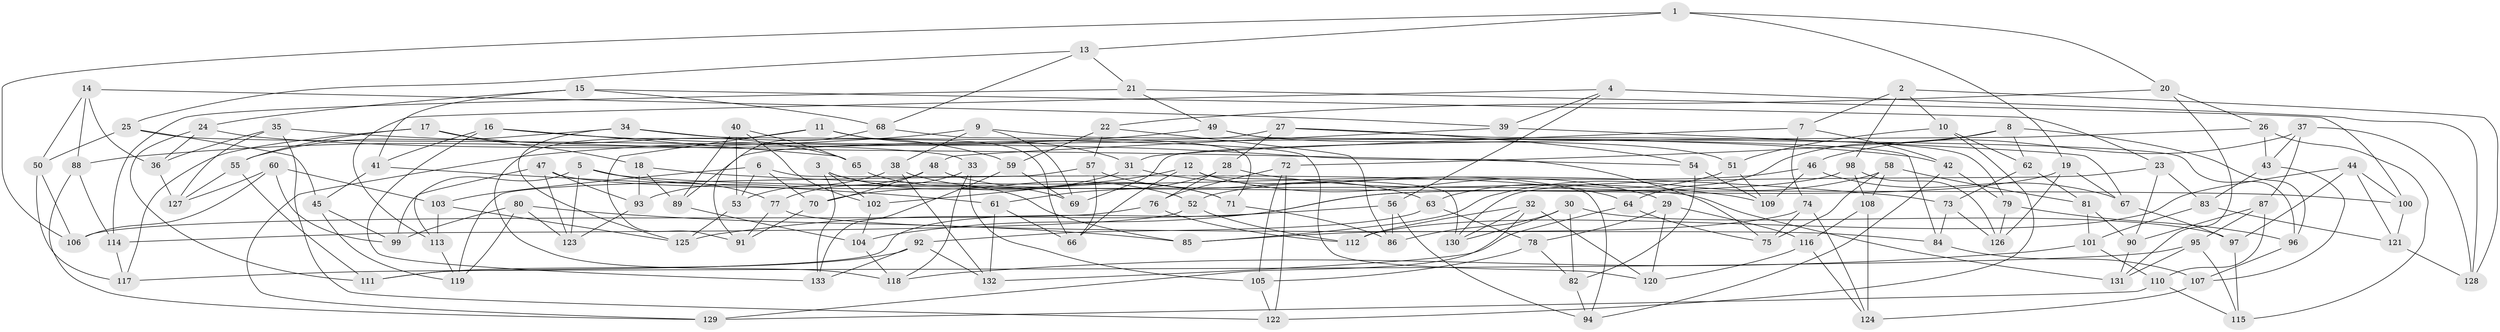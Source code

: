 // coarse degree distribution, {16: 0.030303030303030304, 6: 0.3333333333333333, 10: 0.030303030303030304, 8: 0.10606060606060606, 4: 0.3484848484848485, 5: 0.06060606060606061, 7: 0.045454545454545456, 3: 0.045454545454545456}
// Generated by graph-tools (version 1.1) at 2025/20/03/04/25 18:20:30]
// undirected, 133 vertices, 266 edges
graph export_dot {
graph [start="1"]
  node [color=gray90,style=filled];
  1;
  2;
  3;
  4;
  5;
  6;
  7;
  8;
  9;
  10;
  11;
  12;
  13;
  14;
  15;
  16;
  17;
  18;
  19;
  20;
  21;
  22;
  23;
  24;
  25;
  26;
  27;
  28;
  29;
  30;
  31;
  32;
  33;
  34;
  35;
  36;
  37;
  38;
  39;
  40;
  41;
  42;
  43;
  44;
  45;
  46;
  47;
  48;
  49;
  50;
  51;
  52;
  53;
  54;
  55;
  56;
  57;
  58;
  59;
  60;
  61;
  62;
  63;
  64;
  65;
  66;
  67;
  68;
  69;
  70;
  71;
  72;
  73;
  74;
  75;
  76;
  77;
  78;
  79;
  80;
  81;
  82;
  83;
  84;
  85;
  86;
  87;
  88;
  89;
  90;
  91;
  92;
  93;
  94;
  95;
  96;
  97;
  98;
  99;
  100;
  101;
  102;
  103;
  104;
  105;
  106;
  107;
  108;
  109;
  110;
  111;
  112;
  113;
  114;
  115;
  116;
  117;
  118;
  119;
  120;
  121;
  122;
  123;
  124;
  125;
  126;
  127;
  128;
  129;
  130;
  131;
  132;
  133;
  1 -- 13;
  1 -- 20;
  1 -- 19;
  1 -- 106;
  2 -- 98;
  2 -- 7;
  2 -- 10;
  2 -- 128;
  3 -- 85;
  3 -- 52;
  3 -- 133;
  3 -- 102;
  4 -- 128;
  4 -- 113;
  4 -- 56;
  4 -- 39;
  5 -- 99;
  5 -- 100;
  5 -- 77;
  5 -- 123;
  6 -- 94;
  6 -- 103;
  6 -- 53;
  6 -- 70;
  7 -- 31;
  7 -- 74;
  7 -- 42;
  8 -- 64;
  8 -- 96;
  8 -- 62;
  8 -- 72;
  9 -- 96;
  9 -- 38;
  9 -- 69;
  9 -- 88;
  10 -- 122;
  10 -- 51;
  10 -- 62;
  11 -- 31;
  11 -- 66;
  11 -- 91;
  11 -- 118;
  12 -- 130;
  12 -- 66;
  12 -- 102;
  12 -- 29;
  13 -- 25;
  13 -- 21;
  13 -- 68;
  14 -- 36;
  14 -- 50;
  14 -- 88;
  14 -- 39;
  15 -- 41;
  15 -- 23;
  15 -- 24;
  15 -- 68;
  16 -- 75;
  16 -- 41;
  16 -- 65;
  16 -- 133;
  17 -- 65;
  17 -- 18;
  17 -- 55;
  17 -- 117;
  18 -- 93;
  18 -- 89;
  18 -- 73;
  19 -- 67;
  19 -- 126;
  19 -- 104;
  20 -- 26;
  20 -- 22;
  20 -- 131;
  21 -- 49;
  21 -- 100;
  21 -- 114;
  22 -- 86;
  22 -- 57;
  22 -- 59;
  23 -- 130;
  23 -- 90;
  23 -- 83;
  24 -- 36;
  24 -- 111;
  24 -- 42;
  25 -- 50;
  25 -- 45;
  25 -- 33;
  26 -- 43;
  26 -- 69;
  26 -- 115;
  27 -- 54;
  27 -- 79;
  27 -- 28;
  27 -- 89;
  28 -- 109;
  28 -- 76;
  28 -- 61;
  29 -- 120;
  29 -- 116;
  29 -- 78;
  30 -- 97;
  30 -- 130;
  30 -- 86;
  30 -- 82;
  31 -- 70;
  31 -- 64;
  32 -- 129;
  32 -- 112;
  32 -- 130;
  32 -- 120;
  33 -- 118;
  33 -- 105;
  33 -- 77;
  34 -- 59;
  34 -- 120;
  34 -- 125;
  34 -- 55;
  35 -- 54;
  35 -- 36;
  35 -- 127;
  35 -- 122;
  36 -- 127;
  37 -- 87;
  37 -- 43;
  37 -- 128;
  37 -- 46;
  38 -- 93;
  38 -- 71;
  38 -- 132;
  39 -- 48;
  39 -- 67;
  40 -- 102;
  40 -- 65;
  40 -- 89;
  40 -- 53;
  41 -- 61;
  41 -- 45;
  42 -- 94;
  42 -- 79;
  43 -- 107;
  43 -- 83;
  44 -- 121;
  44 -- 112;
  44 -- 97;
  44 -- 100;
  45 -- 99;
  45 -- 119;
  46 -- 67;
  46 -- 109;
  46 -- 52;
  47 -- 131;
  47 -- 113;
  47 -- 93;
  47 -- 123;
  48 -- 53;
  48 -- 70;
  48 -- 71;
  49 -- 129;
  49 -- 51;
  49 -- 84;
  50 -- 117;
  50 -- 106;
  51 -- 63;
  51 -- 109;
  52 -- 112;
  52 -- 114;
  53 -- 125;
  54 -- 82;
  54 -- 109;
  55 -- 127;
  55 -- 111;
  56 -- 94;
  56 -- 86;
  56 -- 125;
  57 -- 119;
  57 -- 66;
  57 -- 63;
  58 -- 75;
  58 -- 85;
  58 -- 81;
  58 -- 108;
  59 -- 69;
  59 -- 133;
  60 -- 106;
  60 -- 103;
  60 -- 127;
  60 -- 99;
  61 -- 132;
  61 -- 66;
  62 -- 73;
  62 -- 81;
  63 -- 92;
  63 -- 78;
  64 -- 75;
  64 -- 132;
  65 -- 69;
  67 -- 97;
  68 -- 91;
  68 -- 71;
  70 -- 91;
  71 -- 86;
  72 -- 105;
  72 -- 122;
  72 -- 76;
  73 -- 126;
  73 -- 84;
  74 -- 85;
  74 -- 124;
  74 -- 75;
  76 -- 112;
  76 -- 106;
  77 -- 84;
  77 -- 91;
  78 -- 105;
  78 -- 82;
  79 -- 126;
  79 -- 96;
  80 -- 99;
  80 -- 119;
  80 -- 123;
  80 -- 85;
  81 -- 90;
  81 -- 101;
  82 -- 94;
  83 -- 101;
  83 -- 121;
  84 -- 107;
  87 -- 90;
  87 -- 95;
  87 -- 110;
  88 -- 129;
  88 -- 114;
  89 -- 104;
  90 -- 131;
  92 -- 133;
  92 -- 111;
  92 -- 132;
  93 -- 123;
  95 -- 131;
  95 -- 117;
  95 -- 115;
  96 -- 107;
  97 -- 115;
  98 -- 108;
  98 -- 111;
  98 -- 126;
  100 -- 121;
  101 -- 110;
  101 -- 118;
  102 -- 104;
  103 -- 113;
  103 -- 125;
  104 -- 118;
  105 -- 122;
  107 -- 124;
  108 -- 116;
  108 -- 124;
  110 -- 129;
  110 -- 115;
  113 -- 119;
  114 -- 117;
  116 -- 124;
  116 -- 120;
  121 -- 128;
}
